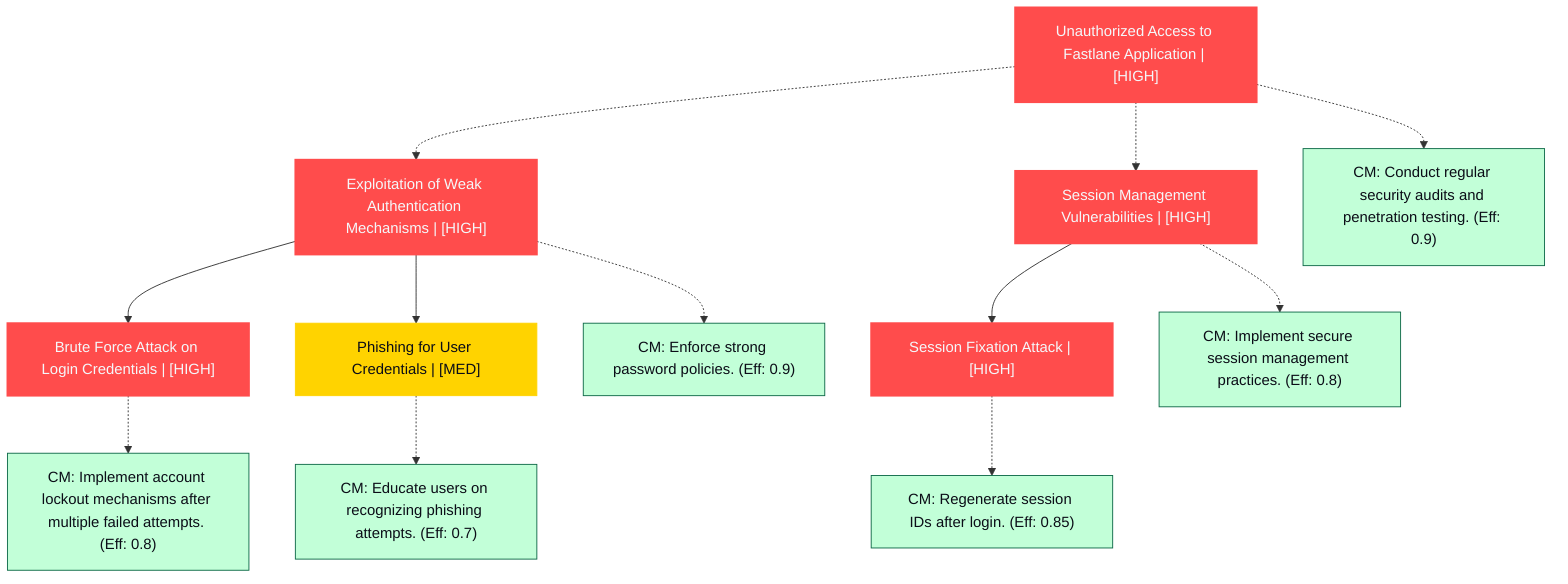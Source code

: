 graph TB
  node_01K64N89Z8M6HEWJ68V27R7SV1["Unauthorized Access to Fastlane Application | [HIGH]"]:::highRisk
  node_01K64N89Z8M6HEWJ68V27R7SV2["Exploitation of Weak Authentication Mechanisms | [HIGH]"]:::highRisk
  node_01K64N89Z8M6HEWJ68V27R7SV3["Brute Force Attack on Login Credentials | [HIGH]"]:::highRisk
  node_01K64N89Z8M6HEWJ68V27R7SV3_cm_0["CM: Implement account lockout mechanisms after multiple failed attempts. (Eff: 0.8)"]:::countermeasure
  node_01K64N89Z8M6HEWJ68V27R7SV4["Phishing for User Credentials | [MED]"]:::mediumRisk
  node_01K64N89Z8M6HEWJ68V27R7SV4_cm_0["CM: Educate users on recognizing phishing attempts. (Eff: 0.7)"]:::countermeasure
  node_01K64N89Z8M6HEWJ68V27R7SV2_cm_0["CM: Enforce strong password policies. (Eff: 0.9)"]:::countermeasure
  node_01K64N89Z8M6HEWJ68V27R7SV5["Session Management Vulnerabilities | [HIGH]"]:::highRisk
  node_01K64N89Z8M6HEWJ68V27R7SV6["Session Fixation Attack | [HIGH]"]:::highRisk
  node_01K64N89Z8M6HEWJ68V27R7SV6_cm_0["CM: Regenerate session IDs after login. (Eff: 0.85)"]:::countermeasure
  node_01K64N89Z8M6HEWJ68V27R7SV5_cm_0["CM: Implement secure session management practices. (Eff: 0.8)"]:::countermeasure
  node_01K64N89Z8M6HEWJ68V27R7SV1_cm_0["CM: Conduct regular security audits and penetration testing. (Eff: 0.9)"]:::countermeasure

  node_01K64N89Z8M6HEWJ68V27R7SV1 -.-> node_01K64N89Z8M6HEWJ68V27R7SV2
  node_01K64N89Z8M6HEWJ68V27R7SV2 --> node_01K64N89Z8M6HEWJ68V27R7SV3
  node_01K64N89Z8M6HEWJ68V27R7SV3 -.-> node_01K64N89Z8M6HEWJ68V27R7SV3_cm_0
  node_01K64N89Z8M6HEWJ68V27R7SV2 --> node_01K64N89Z8M6HEWJ68V27R7SV4
  node_01K64N89Z8M6HEWJ68V27R7SV4 -.-> node_01K64N89Z8M6HEWJ68V27R7SV4_cm_0
  node_01K64N89Z8M6HEWJ68V27R7SV2 -.-> node_01K64N89Z8M6HEWJ68V27R7SV2_cm_0
  node_01K64N89Z8M6HEWJ68V27R7SV1 -.-> node_01K64N89Z8M6HEWJ68V27R7SV5
  node_01K64N89Z8M6HEWJ68V27R7SV5 --> node_01K64N89Z8M6HEWJ68V27R7SV6
  node_01K64N89Z8M6HEWJ68V27R7SV6 -.-> node_01K64N89Z8M6HEWJ68V27R7SV6_cm_0
  node_01K64N89Z8M6HEWJ68V27R7SV5 -.-> node_01K64N89Z8M6HEWJ68V27R7SV5_cm_0
  node_01K64N89Z8M6HEWJ68V27R7SV1 -.-> node_01K64N89Z8M6HEWJ68V27R7SV1_cm_0

  classDef andNode fill:#FF4C4C,stroke:#FF4C4C,stroke-width:2px,color:#F5F7FA
  classDef orNode fill:#36FF8F,stroke:#36FF8F,stroke-width:2px,color:#0B0D17
  classDef leafNode fill:#29ABE2,stroke:#29ABE2,stroke-width:2px,color:#F5F7FA
  classDef highRisk fill:#FF4C4C,color:#F5F7FA,stroke:#FF4C4C,stroke-width:2px
  classDef mediumRisk fill:#FFD300,stroke:#FFD300,stroke-width:1px,color:#0B0D17
  classDef lowRisk fill:#FFF2B3,stroke:#FFF2B3,stroke-width:1px,color:#0B0D17
  classDef countermeasure fill:#C2FFD8,stroke:#106B49,stroke-width:1px,color:#0B0D17
  classDef reference fill:#A259FF,stroke:#c3a4ff,stroke-width:1px,stroke-dasharray:3 3,color:#F5F7FA
  classDef mitreNode stroke-dasharray:5 5
  classDef note fill:#ffffcc,stroke:#ffcc00,stroke-width:2px,stroke-dasharray:5 5